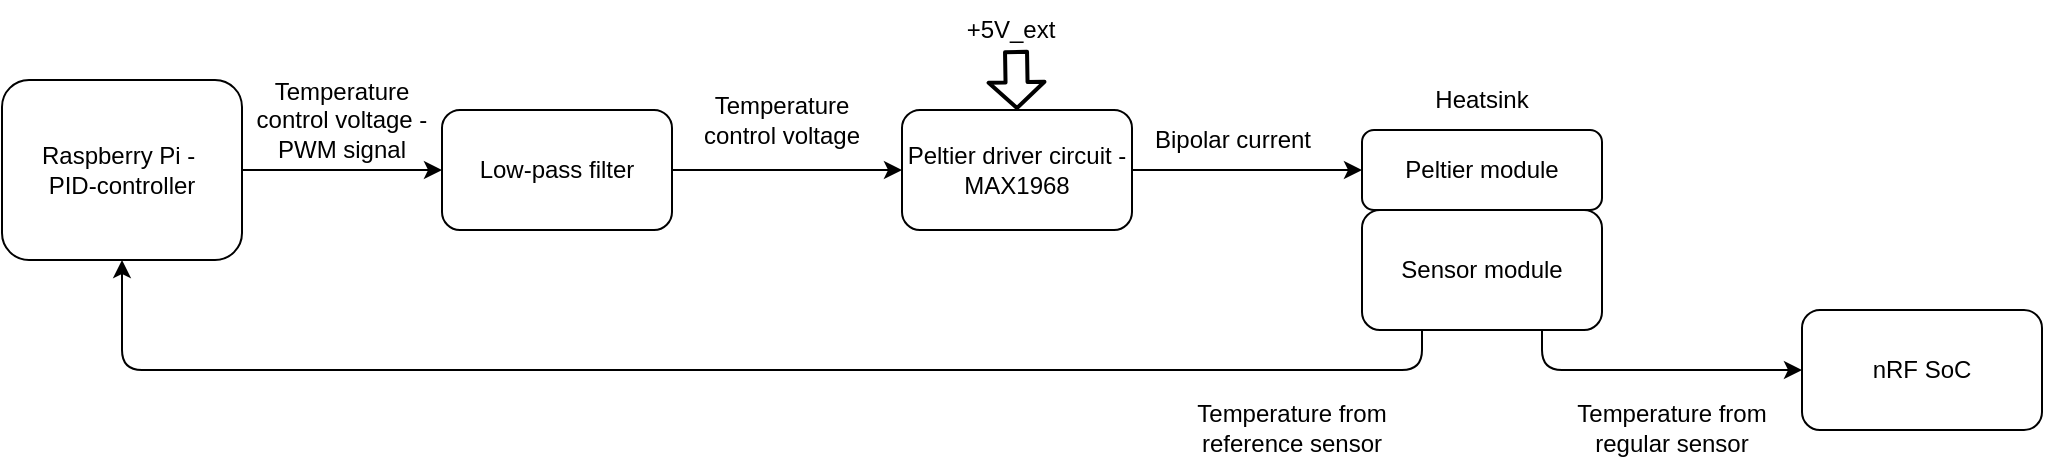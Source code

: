 <mxfile>
    <diagram id="Oh45U9oRLWQj5hecdBuH" name="Page-1">
        <mxGraphModel dx="951" dy="655" grid="1" gridSize="10" guides="1" tooltips="1" connect="1" arrows="1" fold="1" page="1" pageScale="1" pageWidth="1169" pageHeight="827" math="0" shadow="0">
            <root>
                <mxCell id="0"/>
                <mxCell id="1" parent="0"/>
                <mxCell id="22" style="edgeStyle=none;html=1;exitX=1;exitY=0.5;exitDx=0;exitDy=0;entryX=0;entryY=0.5;entryDx=0;entryDy=0;" parent="1" source="2" target="21" edge="1">
                    <mxGeometry relative="1" as="geometry"/>
                </mxCell>
                <mxCell id="2" value="Raspberry Pi -&amp;nbsp;&lt;br&gt;PID-controller" style="rounded=1;whiteSpace=wrap;html=1;" parent="1" vertex="1">
                    <mxGeometry x="90" y="255" width="120" height="90" as="geometry"/>
                </mxCell>
                <mxCell id="7" style="edgeStyle=none;html=1;exitX=0.75;exitY=1;exitDx=0;exitDy=0;entryX=0;entryY=0.5;entryDx=0;entryDy=0;" parent="1" source="3" target="5" edge="1">
                    <mxGeometry relative="1" as="geometry">
                        <Array as="points">
                            <mxPoint x="860" y="400"/>
                        </Array>
                    </mxGeometry>
                </mxCell>
                <mxCell id="8" style="edgeStyle=none;html=1;exitX=0.25;exitY=1;exitDx=0;exitDy=0;entryX=0.5;entryY=1;entryDx=0;entryDy=0;" parent="1" source="3" target="2" edge="1">
                    <mxGeometry relative="1" as="geometry">
                        <Array as="points">
                            <mxPoint x="800" y="400"/>
                            <mxPoint x="760" y="400"/>
                            <mxPoint x="530" y="400"/>
                            <mxPoint x="150" y="400"/>
                        </Array>
                    </mxGeometry>
                </mxCell>
                <mxCell id="3" value="Sensor module" style="rounded=1;whiteSpace=wrap;html=1;" parent="1" vertex="1">
                    <mxGeometry x="770" y="320" width="120" height="60" as="geometry"/>
                </mxCell>
                <mxCell id="4" value="Peltier module" style="rounded=1;whiteSpace=wrap;html=1;" parent="1" vertex="1">
                    <mxGeometry x="770" y="280" width="120" height="40" as="geometry"/>
                </mxCell>
                <mxCell id="5" value="nRF SoC" style="rounded=1;whiteSpace=wrap;html=1;" parent="1" vertex="1">
                    <mxGeometry x="990" y="370" width="120" height="60" as="geometry"/>
                </mxCell>
                <mxCell id="9" value="Temperature control voltage - PWM signal" style="text;html=1;strokeColor=none;fillColor=none;align=center;verticalAlign=middle;whiteSpace=wrap;rounded=0;" parent="1" vertex="1">
                    <mxGeometry x="210" y="260" width="100" height="30" as="geometry"/>
                </mxCell>
                <mxCell id="11" value="Temperature from reference sensor" style="text;html=1;strokeColor=none;fillColor=none;align=center;verticalAlign=middle;whiteSpace=wrap;rounded=0;" parent="1" vertex="1">
                    <mxGeometry x="680" y="414" width="110" height="30" as="geometry"/>
                </mxCell>
                <mxCell id="13" value="Temperature from regular sensor" style="text;html=1;strokeColor=none;fillColor=none;align=center;verticalAlign=middle;whiteSpace=wrap;rounded=0;" parent="1" vertex="1">
                    <mxGeometry x="870" y="414" width="110" height="30" as="geometry"/>
                </mxCell>
                <mxCell id="14" value="Heatsink" style="text;html=1;strokeColor=none;fillColor=none;align=center;verticalAlign=middle;whiteSpace=wrap;rounded=0;" parent="1" vertex="1">
                    <mxGeometry x="780" y="250" width="100" height="30" as="geometry"/>
                </mxCell>
                <mxCell id="18" style="edgeStyle=none;html=1;exitX=1;exitY=0.5;exitDx=0;exitDy=0;entryX=0;entryY=0.5;entryDx=0;entryDy=0;" parent="1" source="16" target="4" edge="1">
                    <mxGeometry relative="1" as="geometry"/>
                </mxCell>
                <mxCell id="16" value="Peltier driver circuit - MAX1968" style="rounded=1;whiteSpace=wrap;html=1;" parent="1" vertex="1">
                    <mxGeometry x="540" y="270" width="115" height="60" as="geometry"/>
                </mxCell>
                <mxCell id="20" value="Bipolar current" style="text;html=1;align=center;verticalAlign=middle;resizable=0;points=[];autosize=1;strokeColor=none;fillColor=none;" parent="1" vertex="1">
                    <mxGeometry x="655" y="270" width="100" height="30" as="geometry"/>
                </mxCell>
                <mxCell id="23" style="edgeStyle=none;html=1;exitX=1;exitY=0.5;exitDx=0;exitDy=0;entryX=0;entryY=0.5;entryDx=0;entryDy=0;" parent="1" source="21" target="16" edge="1">
                    <mxGeometry relative="1" as="geometry"/>
                </mxCell>
                <mxCell id="21" value="Low-pass filter" style="rounded=1;whiteSpace=wrap;html=1;" parent="1" vertex="1">
                    <mxGeometry x="310" y="270" width="115" height="60" as="geometry"/>
                </mxCell>
                <mxCell id="24" value="Temperature control voltage" style="text;html=1;strokeColor=none;fillColor=none;align=center;verticalAlign=middle;whiteSpace=wrap;rounded=0;" parent="1" vertex="1">
                    <mxGeometry x="430" y="260" width="100" height="30" as="geometry"/>
                </mxCell>
                <mxCell id="25" value="" style="shape=flexArrow;endArrow=classic;html=1;entryX=0.5;entryY=0;entryDx=0;entryDy=0;endWidth=14.943;endSize=3.623;strokeWidth=2;" edge="1" parent="1" target="16">
                    <mxGeometry width="50" height="50" relative="1" as="geometry">
                        <mxPoint x="597" y="240" as="sourcePoint"/>
                        <mxPoint x="622.5" y="130" as="targetPoint"/>
                    </mxGeometry>
                </mxCell>
                <mxCell id="26" value="+5V_ext" style="text;html=1;align=center;verticalAlign=middle;resizable=0;points=[];autosize=1;strokeColor=none;fillColor=none;" vertex="1" parent="1">
                    <mxGeometry x="559" y="215" width="70" height="30" as="geometry"/>
                </mxCell>
            </root>
        </mxGraphModel>
    </diagram>
</mxfile>